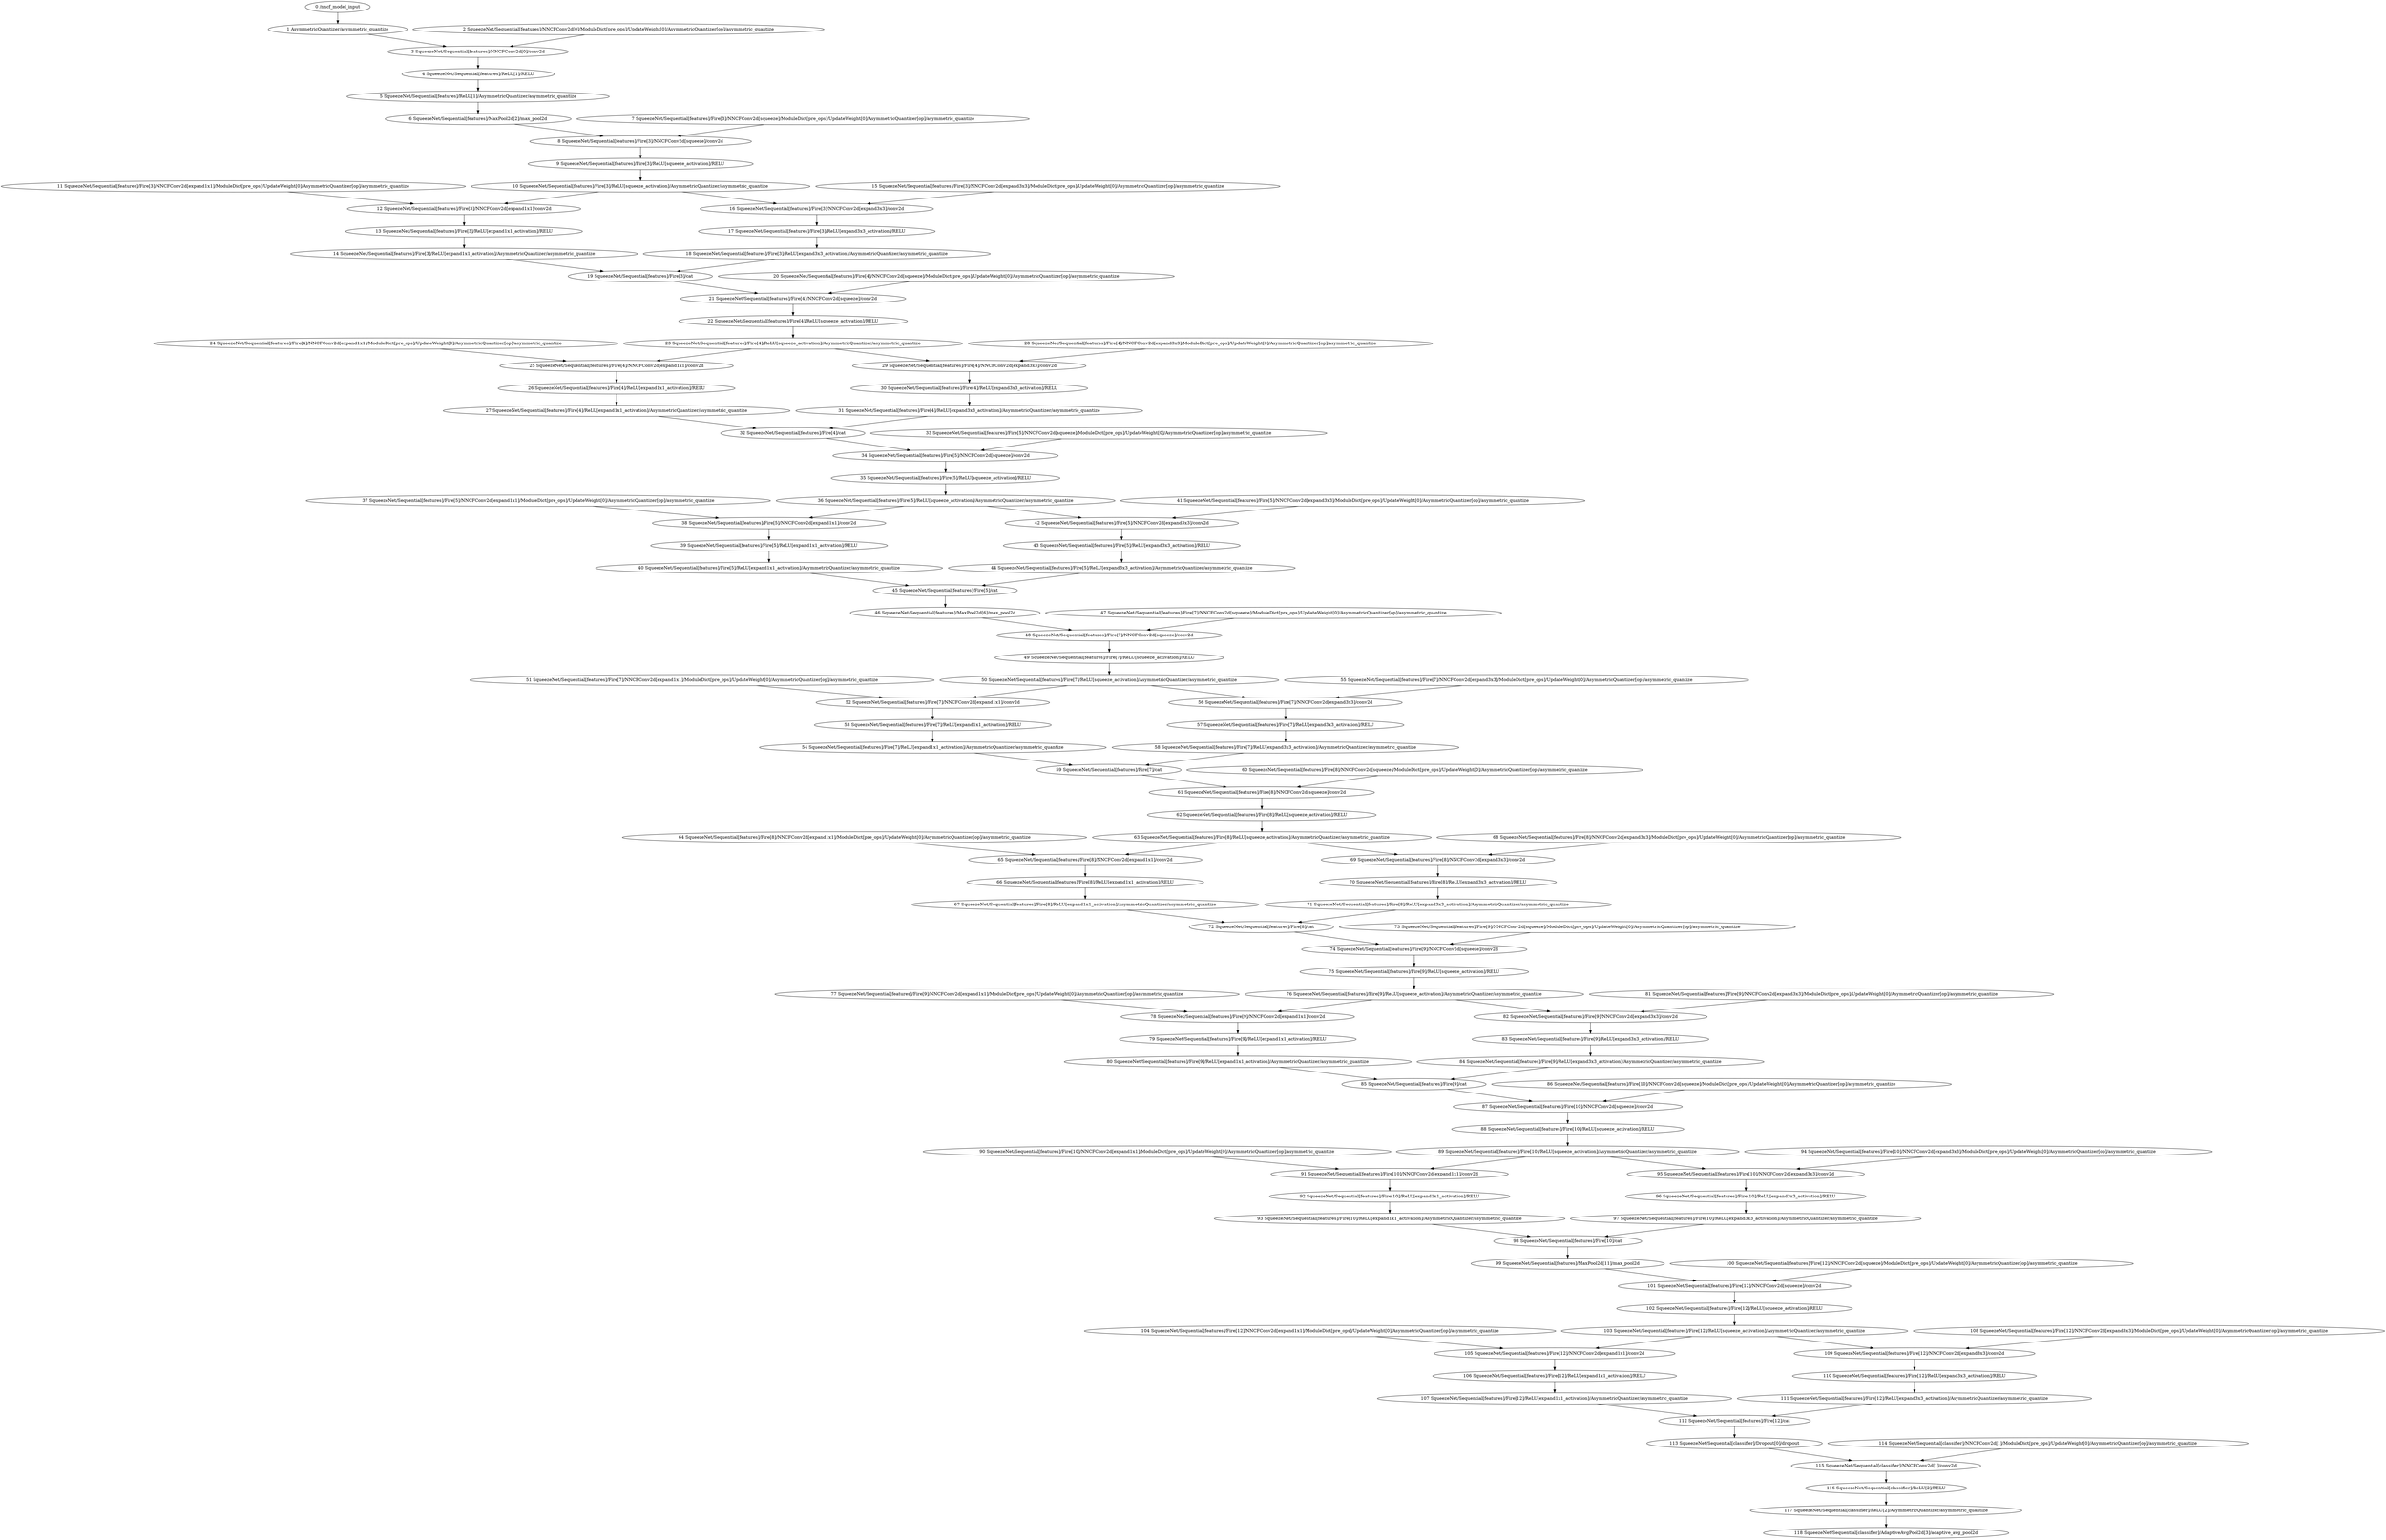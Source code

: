 strict digraph  {
"0 /nncf_model_input" [id=0, scope="", type=nncf_model_input];
"1 AsymmetricQuantizer/asymmetric_quantize" [id=1, scope=AsymmetricQuantizer, type=asymmetric_quantize];
"2 SqueezeNet/Sequential[features]/NNCFConv2d[0]/ModuleDict[pre_ops]/UpdateWeight[0]/AsymmetricQuantizer[op]/asymmetric_quantize" [id=2, scope="SqueezeNet/Sequential[features]/NNCFConv2d[0]/ModuleDict[pre_ops]/UpdateWeight[0]/AsymmetricQuantizer[op]", type=asymmetric_quantize];
"3 SqueezeNet/Sequential[features]/NNCFConv2d[0]/conv2d" [id=3, scope="SqueezeNet/Sequential[features]/NNCFConv2d[0]", type=conv2d];
"4 SqueezeNet/Sequential[features]/ReLU[1]/RELU" [id=4, scope="SqueezeNet/Sequential[features]/ReLU[1]", type=RELU];
"5 SqueezeNet/Sequential[features]/ReLU[1]/AsymmetricQuantizer/asymmetric_quantize" [id=5, scope="SqueezeNet/Sequential[features]/ReLU[1]/AsymmetricQuantizer", type=asymmetric_quantize];
"6 SqueezeNet/Sequential[features]/MaxPool2d[2]/max_pool2d" [id=6, scope="SqueezeNet/Sequential[features]/MaxPool2d[2]", type=max_pool2d];
"7 SqueezeNet/Sequential[features]/Fire[3]/NNCFConv2d[squeeze]/ModuleDict[pre_ops]/UpdateWeight[0]/AsymmetricQuantizer[op]/asymmetric_quantize" [id=7, scope="SqueezeNet/Sequential[features]/Fire[3]/NNCFConv2d[squeeze]/ModuleDict[pre_ops]/UpdateWeight[0]/AsymmetricQuantizer[op]", type=asymmetric_quantize];
"8 SqueezeNet/Sequential[features]/Fire[3]/NNCFConv2d[squeeze]/conv2d" [id=8, scope="SqueezeNet/Sequential[features]/Fire[3]/NNCFConv2d[squeeze]", type=conv2d];
"9 SqueezeNet/Sequential[features]/Fire[3]/ReLU[squeeze_activation]/RELU" [id=9, scope="SqueezeNet/Sequential[features]/Fire[3]/ReLU[squeeze_activation]", type=RELU];
"10 SqueezeNet/Sequential[features]/Fire[3]/ReLU[squeeze_activation]/AsymmetricQuantizer/asymmetric_quantize" [id=10, scope="SqueezeNet/Sequential[features]/Fire[3]/ReLU[squeeze_activation]/AsymmetricQuantizer", type=asymmetric_quantize];
"11 SqueezeNet/Sequential[features]/Fire[3]/NNCFConv2d[expand1x1]/ModuleDict[pre_ops]/UpdateWeight[0]/AsymmetricQuantizer[op]/asymmetric_quantize" [id=11, scope="SqueezeNet/Sequential[features]/Fire[3]/NNCFConv2d[expand1x1]/ModuleDict[pre_ops]/UpdateWeight[0]/AsymmetricQuantizer[op]", type=asymmetric_quantize];
"12 SqueezeNet/Sequential[features]/Fire[3]/NNCFConv2d[expand1x1]/conv2d" [id=12, scope="SqueezeNet/Sequential[features]/Fire[3]/NNCFConv2d[expand1x1]", type=conv2d];
"13 SqueezeNet/Sequential[features]/Fire[3]/ReLU[expand1x1_activation]/RELU" [id=13, scope="SqueezeNet/Sequential[features]/Fire[3]/ReLU[expand1x1_activation]", type=RELU];
"14 SqueezeNet/Sequential[features]/Fire[3]/ReLU[expand1x1_activation]/AsymmetricQuantizer/asymmetric_quantize" [id=14, scope="SqueezeNet/Sequential[features]/Fire[3]/ReLU[expand1x1_activation]/AsymmetricQuantizer", type=asymmetric_quantize];
"15 SqueezeNet/Sequential[features]/Fire[3]/NNCFConv2d[expand3x3]/ModuleDict[pre_ops]/UpdateWeight[0]/AsymmetricQuantizer[op]/asymmetric_quantize" [id=15, scope="SqueezeNet/Sequential[features]/Fire[3]/NNCFConv2d[expand3x3]/ModuleDict[pre_ops]/UpdateWeight[0]/AsymmetricQuantizer[op]", type=asymmetric_quantize];
"16 SqueezeNet/Sequential[features]/Fire[3]/NNCFConv2d[expand3x3]/conv2d" [id=16, scope="SqueezeNet/Sequential[features]/Fire[3]/NNCFConv2d[expand3x3]", type=conv2d];
"17 SqueezeNet/Sequential[features]/Fire[3]/ReLU[expand3x3_activation]/RELU" [id=17, scope="SqueezeNet/Sequential[features]/Fire[3]/ReLU[expand3x3_activation]", type=RELU];
"18 SqueezeNet/Sequential[features]/Fire[3]/ReLU[expand3x3_activation]/AsymmetricQuantizer/asymmetric_quantize" [id=18, scope="SqueezeNet/Sequential[features]/Fire[3]/ReLU[expand3x3_activation]/AsymmetricQuantizer", type=asymmetric_quantize];
"19 SqueezeNet/Sequential[features]/Fire[3]/cat" [id=19, scope="SqueezeNet/Sequential[features]/Fire[3]", type=cat];
"20 SqueezeNet/Sequential[features]/Fire[4]/NNCFConv2d[squeeze]/ModuleDict[pre_ops]/UpdateWeight[0]/AsymmetricQuantizer[op]/asymmetric_quantize" [id=20, scope="SqueezeNet/Sequential[features]/Fire[4]/NNCFConv2d[squeeze]/ModuleDict[pre_ops]/UpdateWeight[0]/AsymmetricQuantizer[op]", type=asymmetric_quantize];
"21 SqueezeNet/Sequential[features]/Fire[4]/NNCFConv2d[squeeze]/conv2d" [id=21, scope="SqueezeNet/Sequential[features]/Fire[4]/NNCFConv2d[squeeze]", type=conv2d];
"22 SqueezeNet/Sequential[features]/Fire[4]/ReLU[squeeze_activation]/RELU" [id=22, scope="SqueezeNet/Sequential[features]/Fire[4]/ReLU[squeeze_activation]", type=RELU];
"23 SqueezeNet/Sequential[features]/Fire[4]/ReLU[squeeze_activation]/AsymmetricQuantizer/asymmetric_quantize" [id=23, scope="SqueezeNet/Sequential[features]/Fire[4]/ReLU[squeeze_activation]/AsymmetricQuantizer", type=asymmetric_quantize];
"24 SqueezeNet/Sequential[features]/Fire[4]/NNCFConv2d[expand1x1]/ModuleDict[pre_ops]/UpdateWeight[0]/AsymmetricQuantizer[op]/asymmetric_quantize" [id=24, scope="SqueezeNet/Sequential[features]/Fire[4]/NNCFConv2d[expand1x1]/ModuleDict[pre_ops]/UpdateWeight[0]/AsymmetricQuantizer[op]", type=asymmetric_quantize];
"25 SqueezeNet/Sequential[features]/Fire[4]/NNCFConv2d[expand1x1]/conv2d" [id=25, scope="SqueezeNet/Sequential[features]/Fire[4]/NNCFConv2d[expand1x1]", type=conv2d];
"26 SqueezeNet/Sequential[features]/Fire[4]/ReLU[expand1x1_activation]/RELU" [id=26, scope="SqueezeNet/Sequential[features]/Fire[4]/ReLU[expand1x1_activation]", type=RELU];
"27 SqueezeNet/Sequential[features]/Fire[4]/ReLU[expand1x1_activation]/AsymmetricQuantizer/asymmetric_quantize" [id=27, scope="SqueezeNet/Sequential[features]/Fire[4]/ReLU[expand1x1_activation]/AsymmetricQuantizer", type=asymmetric_quantize];
"28 SqueezeNet/Sequential[features]/Fire[4]/NNCFConv2d[expand3x3]/ModuleDict[pre_ops]/UpdateWeight[0]/AsymmetricQuantizer[op]/asymmetric_quantize" [id=28, scope="SqueezeNet/Sequential[features]/Fire[4]/NNCFConv2d[expand3x3]/ModuleDict[pre_ops]/UpdateWeight[0]/AsymmetricQuantizer[op]", type=asymmetric_quantize];
"29 SqueezeNet/Sequential[features]/Fire[4]/NNCFConv2d[expand3x3]/conv2d" [id=29, scope="SqueezeNet/Sequential[features]/Fire[4]/NNCFConv2d[expand3x3]", type=conv2d];
"30 SqueezeNet/Sequential[features]/Fire[4]/ReLU[expand3x3_activation]/RELU" [id=30, scope="SqueezeNet/Sequential[features]/Fire[4]/ReLU[expand3x3_activation]", type=RELU];
"31 SqueezeNet/Sequential[features]/Fire[4]/ReLU[expand3x3_activation]/AsymmetricQuantizer/asymmetric_quantize" [id=31, scope="SqueezeNet/Sequential[features]/Fire[4]/ReLU[expand3x3_activation]/AsymmetricQuantizer", type=asymmetric_quantize];
"32 SqueezeNet/Sequential[features]/Fire[4]/cat" [id=32, scope="SqueezeNet/Sequential[features]/Fire[4]", type=cat];
"33 SqueezeNet/Sequential[features]/Fire[5]/NNCFConv2d[squeeze]/ModuleDict[pre_ops]/UpdateWeight[0]/AsymmetricQuantizer[op]/asymmetric_quantize" [id=33, scope="SqueezeNet/Sequential[features]/Fire[5]/NNCFConv2d[squeeze]/ModuleDict[pre_ops]/UpdateWeight[0]/AsymmetricQuantizer[op]", type=asymmetric_quantize];
"34 SqueezeNet/Sequential[features]/Fire[5]/NNCFConv2d[squeeze]/conv2d" [id=34, scope="SqueezeNet/Sequential[features]/Fire[5]/NNCFConv2d[squeeze]", type=conv2d];
"35 SqueezeNet/Sequential[features]/Fire[5]/ReLU[squeeze_activation]/RELU" [id=35, scope="SqueezeNet/Sequential[features]/Fire[5]/ReLU[squeeze_activation]", type=RELU];
"36 SqueezeNet/Sequential[features]/Fire[5]/ReLU[squeeze_activation]/AsymmetricQuantizer/asymmetric_quantize" [id=36, scope="SqueezeNet/Sequential[features]/Fire[5]/ReLU[squeeze_activation]/AsymmetricQuantizer", type=asymmetric_quantize];
"37 SqueezeNet/Sequential[features]/Fire[5]/NNCFConv2d[expand1x1]/ModuleDict[pre_ops]/UpdateWeight[0]/AsymmetricQuantizer[op]/asymmetric_quantize" [id=37, scope="SqueezeNet/Sequential[features]/Fire[5]/NNCFConv2d[expand1x1]/ModuleDict[pre_ops]/UpdateWeight[0]/AsymmetricQuantizer[op]", type=asymmetric_quantize];
"38 SqueezeNet/Sequential[features]/Fire[5]/NNCFConv2d[expand1x1]/conv2d" [id=38, scope="SqueezeNet/Sequential[features]/Fire[5]/NNCFConv2d[expand1x1]", type=conv2d];
"39 SqueezeNet/Sequential[features]/Fire[5]/ReLU[expand1x1_activation]/RELU" [id=39, scope="SqueezeNet/Sequential[features]/Fire[5]/ReLU[expand1x1_activation]", type=RELU];
"40 SqueezeNet/Sequential[features]/Fire[5]/ReLU[expand1x1_activation]/AsymmetricQuantizer/asymmetric_quantize" [id=40, scope="SqueezeNet/Sequential[features]/Fire[5]/ReLU[expand1x1_activation]/AsymmetricQuantizer", type=asymmetric_quantize];
"41 SqueezeNet/Sequential[features]/Fire[5]/NNCFConv2d[expand3x3]/ModuleDict[pre_ops]/UpdateWeight[0]/AsymmetricQuantizer[op]/asymmetric_quantize" [id=41, scope="SqueezeNet/Sequential[features]/Fire[5]/NNCFConv2d[expand3x3]/ModuleDict[pre_ops]/UpdateWeight[0]/AsymmetricQuantizer[op]", type=asymmetric_quantize];
"42 SqueezeNet/Sequential[features]/Fire[5]/NNCFConv2d[expand3x3]/conv2d" [id=42, scope="SqueezeNet/Sequential[features]/Fire[5]/NNCFConv2d[expand3x3]", type=conv2d];
"43 SqueezeNet/Sequential[features]/Fire[5]/ReLU[expand3x3_activation]/RELU" [id=43, scope="SqueezeNet/Sequential[features]/Fire[5]/ReLU[expand3x3_activation]", type=RELU];
"44 SqueezeNet/Sequential[features]/Fire[5]/ReLU[expand3x3_activation]/AsymmetricQuantizer/asymmetric_quantize" [id=44, scope="SqueezeNet/Sequential[features]/Fire[5]/ReLU[expand3x3_activation]/AsymmetricQuantizer", type=asymmetric_quantize];
"45 SqueezeNet/Sequential[features]/Fire[5]/cat" [id=45, scope="SqueezeNet/Sequential[features]/Fire[5]", type=cat];
"46 SqueezeNet/Sequential[features]/MaxPool2d[6]/max_pool2d" [id=46, scope="SqueezeNet/Sequential[features]/MaxPool2d[6]", type=max_pool2d];
"47 SqueezeNet/Sequential[features]/Fire[7]/NNCFConv2d[squeeze]/ModuleDict[pre_ops]/UpdateWeight[0]/AsymmetricQuantizer[op]/asymmetric_quantize" [id=47, scope="SqueezeNet/Sequential[features]/Fire[7]/NNCFConv2d[squeeze]/ModuleDict[pre_ops]/UpdateWeight[0]/AsymmetricQuantizer[op]", type=asymmetric_quantize];
"48 SqueezeNet/Sequential[features]/Fire[7]/NNCFConv2d[squeeze]/conv2d" [id=48, scope="SqueezeNet/Sequential[features]/Fire[7]/NNCFConv2d[squeeze]", type=conv2d];
"49 SqueezeNet/Sequential[features]/Fire[7]/ReLU[squeeze_activation]/RELU" [id=49, scope="SqueezeNet/Sequential[features]/Fire[7]/ReLU[squeeze_activation]", type=RELU];
"50 SqueezeNet/Sequential[features]/Fire[7]/ReLU[squeeze_activation]/AsymmetricQuantizer/asymmetric_quantize" [id=50, scope="SqueezeNet/Sequential[features]/Fire[7]/ReLU[squeeze_activation]/AsymmetricQuantizer", type=asymmetric_quantize];
"51 SqueezeNet/Sequential[features]/Fire[7]/NNCFConv2d[expand1x1]/ModuleDict[pre_ops]/UpdateWeight[0]/AsymmetricQuantizer[op]/asymmetric_quantize" [id=51, scope="SqueezeNet/Sequential[features]/Fire[7]/NNCFConv2d[expand1x1]/ModuleDict[pre_ops]/UpdateWeight[0]/AsymmetricQuantizer[op]", type=asymmetric_quantize];
"52 SqueezeNet/Sequential[features]/Fire[7]/NNCFConv2d[expand1x1]/conv2d" [id=52, scope="SqueezeNet/Sequential[features]/Fire[7]/NNCFConv2d[expand1x1]", type=conv2d];
"53 SqueezeNet/Sequential[features]/Fire[7]/ReLU[expand1x1_activation]/RELU" [id=53, scope="SqueezeNet/Sequential[features]/Fire[7]/ReLU[expand1x1_activation]", type=RELU];
"54 SqueezeNet/Sequential[features]/Fire[7]/ReLU[expand1x1_activation]/AsymmetricQuantizer/asymmetric_quantize" [id=54, scope="SqueezeNet/Sequential[features]/Fire[7]/ReLU[expand1x1_activation]/AsymmetricQuantizer", type=asymmetric_quantize];
"55 SqueezeNet/Sequential[features]/Fire[7]/NNCFConv2d[expand3x3]/ModuleDict[pre_ops]/UpdateWeight[0]/AsymmetricQuantizer[op]/asymmetric_quantize" [id=55, scope="SqueezeNet/Sequential[features]/Fire[7]/NNCFConv2d[expand3x3]/ModuleDict[pre_ops]/UpdateWeight[0]/AsymmetricQuantizer[op]", type=asymmetric_quantize];
"56 SqueezeNet/Sequential[features]/Fire[7]/NNCFConv2d[expand3x3]/conv2d" [id=56, scope="SqueezeNet/Sequential[features]/Fire[7]/NNCFConv2d[expand3x3]", type=conv2d];
"57 SqueezeNet/Sequential[features]/Fire[7]/ReLU[expand3x3_activation]/RELU" [id=57, scope="SqueezeNet/Sequential[features]/Fire[7]/ReLU[expand3x3_activation]", type=RELU];
"58 SqueezeNet/Sequential[features]/Fire[7]/ReLU[expand3x3_activation]/AsymmetricQuantizer/asymmetric_quantize" [id=58, scope="SqueezeNet/Sequential[features]/Fire[7]/ReLU[expand3x3_activation]/AsymmetricQuantizer", type=asymmetric_quantize];
"59 SqueezeNet/Sequential[features]/Fire[7]/cat" [id=59, scope="SqueezeNet/Sequential[features]/Fire[7]", type=cat];
"60 SqueezeNet/Sequential[features]/Fire[8]/NNCFConv2d[squeeze]/ModuleDict[pre_ops]/UpdateWeight[0]/AsymmetricQuantizer[op]/asymmetric_quantize" [id=60, scope="SqueezeNet/Sequential[features]/Fire[8]/NNCFConv2d[squeeze]/ModuleDict[pre_ops]/UpdateWeight[0]/AsymmetricQuantizer[op]", type=asymmetric_quantize];
"61 SqueezeNet/Sequential[features]/Fire[8]/NNCFConv2d[squeeze]/conv2d" [id=61, scope="SqueezeNet/Sequential[features]/Fire[8]/NNCFConv2d[squeeze]", type=conv2d];
"62 SqueezeNet/Sequential[features]/Fire[8]/ReLU[squeeze_activation]/RELU" [id=62, scope="SqueezeNet/Sequential[features]/Fire[8]/ReLU[squeeze_activation]", type=RELU];
"63 SqueezeNet/Sequential[features]/Fire[8]/ReLU[squeeze_activation]/AsymmetricQuantizer/asymmetric_quantize" [id=63, scope="SqueezeNet/Sequential[features]/Fire[8]/ReLU[squeeze_activation]/AsymmetricQuantizer", type=asymmetric_quantize];
"64 SqueezeNet/Sequential[features]/Fire[8]/NNCFConv2d[expand1x1]/ModuleDict[pre_ops]/UpdateWeight[0]/AsymmetricQuantizer[op]/asymmetric_quantize" [id=64, scope="SqueezeNet/Sequential[features]/Fire[8]/NNCFConv2d[expand1x1]/ModuleDict[pre_ops]/UpdateWeight[0]/AsymmetricQuantizer[op]", type=asymmetric_quantize];
"65 SqueezeNet/Sequential[features]/Fire[8]/NNCFConv2d[expand1x1]/conv2d" [id=65, scope="SqueezeNet/Sequential[features]/Fire[8]/NNCFConv2d[expand1x1]", type=conv2d];
"66 SqueezeNet/Sequential[features]/Fire[8]/ReLU[expand1x1_activation]/RELU" [id=66, scope="SqueezeNet/Sequential[features]/Fire[8]/ReLU[expand1x1_activation]", type=RELU];
"67 SqueezeNet/Sequential[features]/Fire[8]/ReLU[expand1x1_activation]/AsymmetricQuantizer/asymmetric_quantize" [id=67, scope="SqueezeNet/Sequential[features]/Fire[8]/ReLU[expand1x1_activation]/AsymmetricQuantizer", type=asymmetric_quantize];
"68 SqueezeNet/Sequential[features]/Fire[8]/NNCFConv2d[expand3x3]/ModuleDict[pre_ops]/UpdateWeight[0]/AsymmetricQuantizer[op]/asymmetric_quantize" [id=68, scope="SqueezeNet/Sequential[features]/Fire[8]/NNCFConv2d[expand3x3]/ModuleDict[pre_ops]/UpdateWeight[0]/AsymmetricQuantizer[op]", type=asymmetric_quantize];
"69 SqueezeNet/Sequential[features]/Fire[8]/NNCFConv2d[expand3x3]/conv2d" [id=69, scope="SqueezeNet/Sequential[features]/Fire[8]/NNCFConv2d[expand3x3]", type=conv2d];
"70 SqueezeNet/Sequential[features]/Fire[8]/ReLU[expand3x3_activation]/RELU" [id=70, scope="SqueezeNet/Sequential[features]/Fire[8]/ReLU[expand3x3_activation]", type=RELU];
"71 SqueezeNet/Sequential[features]/Fire[8]/ReLU[expand3x3_activation]/AsymmetricQuantizer/asymmetric_quantize" [id=71, scope="SqueezeNet/Sequential[features]/Fire[8]/ReLU[expand3x3_activation]/AsymmetricQuantizer", type=asymmetric_quantize];
"72 SqueezeNet/Sequential[features]/Fire[8]/cat" [id=72, scope="SqueezeNet/Sequential[features]/Fire[8]", type=cat];
"73 SqueezeNet/Sequential[features]/Fire[9]/NNCFConv2d[squeeze]/ModuleDict[pre_ops]/UpdateWeight[0]/AsymmetricQuantizer[op]/asymmetric_quantize" [id=73, scope="SqueezeNet/Sequential[features]/Fire[9]/NNCFConv2d[squeeze]/ModuleDict[pre_ops]/UpdateWeight[0]/AsymmetricQuantizer[op]", type=asymmetric_quantize];
"74 SqueezeNet/Sequential[features]/Fire[9]/NNCFConv2d[squeeze]/conv2d" [id=74, scope="SqueezeNet/Sequential[features]/Fire[9]/NNCFConv2d[squeeze]", type=conv2d];
"75 SqueezeNet/Sequential[features]/Fire[9]/ReLU[squeeze_activation]/RELU" [id=75, scope="SqueezeNet/Sequential[features]/Fire[9]/ReLU[squeeze_activation]", type=RELU];
"76 SqueezeNet/Sequential[features]/Fire[9]/ReLU[squeeze_activation]/AsymmetricQuantizer/asymmetric_quantize" [id=76, scope="SqueezeNet/Sequential[features]/Fire[9]/ReLU[squeeze_activation]/AsymmetricQuantizer", type=asymmetric_quantize];
"77 SqueezeNet/Sequential[features]/Fire[9]/NNCFConv2d[expand1x1]/ModuleDict[pre_ops]/UpdateWeight[0]/AsymmetricQuantizer[op]/asymmetric_quantize" [id=77, scope="SqueezeNet/Sequential[features]/Fire[9]/NNCFConv2d[expand1x1]/ModuleDict[pre_ops]/UpdateWeight[0]/AsymmetricQuantizer[op]", type=asymmetric_quantize];
"78 SqueezeNet/Sequential[features]/Fire[9]/NNCFConv2d[expand1x1]/conv2d" [id=78, scope="SqueezeNet/Sequential[features]/Fire[9]/NNCFConv2d[expand1x1]", type=conv2d];
"79 SqueezeNet/Sequential[features]/Fire[9]/ReLU[expand1x1_activation]/RELU" [id=79, scope="SqueezeNet/Sequential[features]/Fire[9]/ReLU[expand1x1_activation]", type=RELU];
"80 SqueezeNet/Sequential[features]/Fire[9]/ReLU[expand1x1_activation]/AsymmetricQuantizer/asymmetric_quantize" [id=80, scope="SqueezeNet/Sequential[features]/Fire[9]/ReLU[expand1x1_activation]/AsymmetricQuantizer", type=asymmetric_quantize];
"81 SqueezeNet/Sequential[features]/Fire[9]/NNCFConv2d[expand3x3]/ModuleDict[pre_ops]/UpdateWeight[0]/AsymmetricQuantizer[op]/asymmetric_quantize" [id=81, scope="SqueezeNet/Sequential[features]/Fire[9]/NNCFConv2d[expand3x3]/ModuleDict[pre_ops]/UpdateWeight[0]/AsymmetricQuantizer[op]", type=asymmetric_quantize];
"82 SqueezeNet/Sequential[features]/Fire[9]/NNCFConv2d[expand3x3]/conv2d" [id=82, scope="SqueezeNet/Sequential[features]/Fire[9]/NNCFConv2d[expand3x3]", type=conv2d];
"83 SqueezeNet/Sequential[features]/Fire[9]/ReLU[expand3x3_activation]/RELU" [id=83, scope="SqueezeNet/Sequential[features]/Fire[9]/ReLU[expand3x3_activation]", type=RELU];
"84 SqueezeNet/Sequential[features]/Fire[9]/ReLU[expand3x3_activation]/AsymmetricQuantizer/asymmetric_quantize" [id=84, scope="SqueezeNet/Sequential[features]/Fire[9]/ReLU[expand3x3_activation]/AsymmetricQuantizer", type=asymmetric_quantize];
"85 SqueezeNet/Sequential[features]/Fire[9]/cat" [id=85, scope="SqueezeNet/Sequential[features]/Fire[9]", type=cat];
"86 SqueezeNet/Sequential[features]/Fire[10]/NNCFConv2d[squeeze]/ModuleDict[pre_ops]/UpdateWeight[0]/AsymmetricQuantizer[op]/asymmetric_quantize" [id=86, scope="SqueezeNet/Sequential[features]/Fire[10]/NNCFConv2d[squeeze]/ModuleDict[pre_ops]/UpdateWeight[0]/AsymmetricQuantizer[op]", type=asymmetric_quantize];
"87 SqueezeNet/Sequential[features]/Fire[10]/NNCFConv2d[squeeze]/conv2d" [id=87, scope="SqueezeNet/Sequential[features]/Fire[10]/NNCFConv2d[squeeze]", type=conv2d];
"88 SqueezeNet/Sequential[features]/Fire[10]/ReLU[squeeze_activation]/RELU" [id=88, scope="SqueezeNet/Sequential[features]/Fire[10]/ReLU[squeeze_activation]", type=RELU];
"89 SqueezeNet/Sequential[features]/Fire[10]/ReLU[squeeze_activation]/AsymmetricQuantizer/asymmetric_quantize" [id=89, scope="SqueezeNet/Sequential[features]/Fire[10]/ReLU[squeeze_activation]/AsymmetricQuantizer", type=asymmetric_quantize];
"90 SqueezeNet/Sequential[features]/Fire[10]/NNCFConv2d[expand1x1]/ModuleDict[pre_ops]/UpdateWeight[0]/AsymmetricQuantizer[op]/asymmetric_quantize" [id=90, scope="SqueezeNet/Sequential[features]/Fire[10]/NNCFConv2d[expand1x1]/ModuleDict[pre_ops]/UpdateWeight[0]/AsymmetricQuantizer[op]", type=asymmetric_quantize];
"91 SqueezeNet/Sequential[features]/Fire[10]/NNCFConv2d[expand1x1]/conv2d" [id=91, scope="SqueezeNet/Sequential[features]/Fire[10]/NNCFConv2d[expand1x1]", type=conv2d];
"92 SqueezeNet/Sequential[features]/Fire[10]/ReLU[expand1x1_activation]/RELU" [id=92, scope="SqueezeNet/Sequential[features]/Fire[10]/ReLU[expand1x1_activation]", type=RELU];
"93 SqueezeNet/Sequential[features]/Fire[10]/ReLU[expand1x1_activation]/AsymmetricQuantizer/asymmetric_quantize" [id=93, scope="SqueezeNet/Sequential[features]/Fire[10]/ReLU[expand1x1_activation]/AsymmetricQuantizer", type=asymmetric_quantize];
"94 SqueezeNet/Sequential[features]/Fire[10]/NNCFConv2d[expand3x3]/ModuleDict[pre_ops]/UpdateWeight[0]/AsymmetricQuantizer[op]/asymmetric_quantize" [id=94, scope="SqueezeNet/Sequential[features]/Fire[10]/NNCFConv2d[expand3x3]/ModuleDict[pre_ops]/UpdateWeight[0]/AsymmetricQuantizer[op]", type=asymmetric_quantize];
"95 SqueezeNet/Sequential[features]/Fire[10]/NNCFConv2d[expand3x3]/conv2d" [id=95, scope="SqueezeNet/Sequential[features]/Fire[10]/NNCFConv2d[expand3x3]", type=conv2d];
"96 SqueezeNet/Sequential[features]/Fire[10]/ReLU[expand3x3_activation]/RELU" [id=96, scope="SqueezeNet/Sequential[features]/Fire[10]/ReLU[expand3x3_activation]", type=RELU];
"97 SqueezeNet/Sequential[features]/Fire[10]/ReLU[expand3x3_activation]/AsymmetricQuantizer/asymmetric_quantize" [id=97, scope="SqueezeNet/Sequential[features]/Fire[10]/ReLU[expand3x3_activation]/AsymmetricQuantizer", type=asymmetric_quantize];
"98 SqueezeNet/Sequential[features]/Fire[10]/cat" [id=98, scope="SqueezeNet/Sequential[features]/Fire[10]", type=cat];
"99 SqueezeNet/Sequential[features]/MaxPool2d[11]/max_pool2d" [id=99, scope="SqueezeNet/Sequential[features]/MaxPool2d[11]", type=max_pool2d];
"100 SqueezeNet/Sequential[features]/Fire[12]/NNCFConv2d[squeeze]/ModuleDict[pre_ops]/UpdateWeight[0]/AsymmetricQuantizer[op]/asymmetric_quantize" [id=100, scope="SqueezeNet/Sequential[features]/Fire[12]/NNCFConv2d[squeeze]/ModuleDict[pre_ops]/UpdateWeight[0]/AsymmetricQuantizer[op]", type=asymmetric_quantize];
"101 SqueezeNet/Sequential[features]/Fire[12]/NNCFConv2d[squeeze]/conv2d" [id=101, scope="SqueezeNet/Sequential[features]/Fire[12]/NNCFConv2d[squeeze]", type=conv2d];
"102 SqueezeNet/Sequential[features]/Fire[12]/ReLU[squeeze_activation]/RELU" [id=102, scope="SqueezeNet/Sequential[features]/Fire[12]/ReLU[squeeze_activation]", type=RELU];
"103 SqueezeNet/Sequential[features]/Fire[12]/ReLU[squeeze_activation]/AsymmetricQuantizer/asymmetric_quantize" [id=103, scope="SqueezeNet/Sequential[features]/Fire[12]/ReLU[squeeze_activation]/AsymmetricQuantizer", type=asymmetric_quantize];
"104 SqueezeNet/Sequential[features]/Fire[12]/NNCFConv2d[expand1x1]/ModuleDict[pre_ops]/UpdateWeight[0]/AsymmetricQuantizer[op]/asymmetric_quantize" [id=104, scope="SqueezeNet/Sequential[features]/Fire[12]/NNCFConv2d[expand1x1]/ModuleDict[pre_ops]/UpdateWeight[0]/AsymmetricQuantizer[op]", type=asymmetric_quantize];
"105 SqueezeNet/Sequential[features]/Fire[12]/NNCFConv2d[expand1x1]/conv2d" [id=105, scope="SqueezeNet/Sequential[features]/Fire[12]/NNCFConv2d[expand1x1]", type=conv2d];
"106 SqueezeNet/Sequential[features]/Fire[12]/ReLU[expand1x1_activation]/RELU" [id=106, scope="SqueezeNet/Sequential[features]/Fire[12]/ReLU[expand1x1_activation]", type=RELU];
"107 SqueezeNet/Sequential[features]/Fire[12]/ReLU[expand1x1_activation]/AsymmetricQuantizer/asymmetric_quantize" [id=107, scope="SqueezeNet/Sequential[features]/Fire[12]/ReLU[expand1x1_activation]/AsymmetricQuantizer", type=asymmetric_quantize];
"108 SqueezeNet/Sequential[features]/Fire[12]/NNCFConv2d[expand3x3]/ModuleDict[pre_ops]/UpdateWeight[0]/AsymmetricQuantizer[op]/asymmetric_quantize" [id=108, scope="SqueezeNet/Sequential[features]/Fire[12]/NNCFConv2d[expand3x3]/ModuleDict[pre_ops]/UpdateWeight[0]/AsymmetricQuantizer[op]", type=asymmetric_quantize];
"109 SqueezeNet/Sequential[features]/Fire[12]/NNCFConv2d[expand3x3]/conv2d" [id=109, scope="SqueezeNet/Sequential[features]/Fire[12]/NNCFConv2d[expand3x3]", type=conv2d];
"110 SqueezeNet/Sequential[features]/Fire[12]/ReLU[expand3x3_activation]/RELU" [id=110, scope="SqueezeNet/Sequential[features]/Fire[12]/ReLU[expand3x3_activation]", type=RELU];
"111 SqueezeNet/Sequential[features]/Fire[12]/ReLU[expand3x3_activation]/AsymmetricQuantizer/asymmetric_quantize" [id=111, scope="SqueezeNet/Sequential[features]/Fire[12]/ReLU[expand3x3_activation]/AsymmetricQuantizer", type=asymmetric_quantize];
"112 SqueezeNet/Sequential[features]/Fire[12]/cat" [id=112, scope="SqueezeNet/Sequential[features]/Fire[12]", type=cat];
"113 SqueezeNet/Sequential[classifier]/Dropout[0]/dropout" [id=113, scope="SqueezeNet/Sequential[classifier]/Dropout[0]", type=dropout];
"114 SqueezeNet/Sequential[classifier]/NNCFConv2d[1]/ModuleDict[pre_ops]/UpdateWeight[0]/AsymmetricQuantizer[op]/asymmetric_quantize" [id=114, scope="SqueezeNet/Sequential[classifier]/NNCFConv2d[1]/ModuleDict[pre_ops]/UpdateWeight[0]/AsymmetricQuantizer[op]", type=asymmetric_quantize];
"115 SqueezeNet/Sequential[classifier]/NNCFConv2d[1]/conv2d" [id=115, scope="SqueezeNet/Sequential[classifier]/NNCFConv2d[1]", type=conv2d];
"116 SqueezeNet/Sequential[classifier]/ReLU[2]/RELU" [id=116, scope="SqueezeNet/Sequential[classifier]/ReLU[2]", type=RELU];
"117 SqueezeNet/Sequential[classifier]/ReLU[2]/AsymmetricQuantizer/asymmetric_quantize" [id=117, scope="SqueezeNet/Sequential[classifier]/ReLU[2]/AsymmetricQuantizer", type=asymmetric_quantize];
"118 SqueezeNet/Sequential[classifier]/AdaptiveAvgPool2d[3]/adaptive_avg_pool2d" [id=118, scope="SqueezeNet/Sequential[classifier]/AdaptiveAvgPool2d[3]", type=adaptive_avg_pool2d];
"0 /nncf_model_input" -> "1 AsymmetricQuantizer/asymmetric_quantize";
"1 AsymmetricQuantizer/asymmetric_quantize" -> "3 SqueezeNet/Sequential[features]/NNCFConv2d[0]/conv2d";
"2 SqueezeNet/Sequential[features]/NNCFConv2d[0]/ModuleDict[pre_ops]/UpdateWeight[0]/AsymmetricQuantizer[op]/asymmetric_quantize" -> "3 SqueezeNet/Sequential[features]/NNCFConv2d[0]/conv2d";
"3 SqueezeNet/Sequential[features]/NNCFConv2d[0]/conv2d" -> "4 SqueezeNet/Sequential[features]/ReLU[1]/RELU";
"4 SqueezeNet/Sequential[features]/ReLU[1]/RELU" -> "5 SqueezeNet/Sequential[features]/ReLU[1]/AsymmetricQuantizer/asymmetric_quantize";
"5 SqueezeNet/Sequential[features]/ReLU[1]/AsymmetricQuantizer/asymmetric_quantize" -> "6 SqueezeNet/Sequential[features]/MaxPool2d[2]/max_pool2d";
"6 SqueezeNet/Sequential[features]/MaxPool2d[2]/max_pool2d" -> "8 SqueezeNet/Sequential[features]/Fire[3]/NNCFConv2d[squeeze]/conv2d";
"7 SqueezeNet/Sequential[features]/Fire[3]/NNCFConv2d[squeeze]/ModuleDict[pre_ops]/UpdateWeight[0]/AsymmetricQuantizer[op]/asymmetric_quantize" -> "8 SqueezeNet/Sequential[features]/Fire[3]/NNCFConv2d[squeeze]/conv2d";
"8 SqueezeNet/Sequential[features]/Fire[3]/NNCFConv2d[squeeze]/conv2d" -> "9 SqueezeNet/Sequential[features]/Fire[3]/ReLU[squeeze_activation]/RELU";
"9 SqueezeNet/Sequential[features]/Fire[3]/ReLU[squeeze_activation]/RELU" -> "10 SqueezeNet/Sequential[features]/Fire[3]/ReLU[squeeze_activation]/AsymmetricQuantizer/asymmetric_quantize";
"10 SqueezeNet/Sequential[features]/Fire[3]/ReLU[squeeze_activation]/AsymmetricQuantizer/asymmetric_quantize" -> "12 SqueezeNet/Sequential[features]/Fire[3]/NNCFConv2d[expand1x1]/conv2d";
"10 SqueezeNet/Sequential[features]/Fire[3]/ReLU[squeeze_activation]/AsymmetricQuantizer/asymmetric_quantize" -> "16 SqueezeNet/Sequential[features]/Fire[3]/NNCFConv2d[expand3x3]/conv2d";
"11 SqueezeNet/Sequential[features]/Fire[3]/NNCFConv2d[expand1x1]/ModuleDict[pre_ops]/UpdateWeight[0]/AsymmetricQuantizer[op]/asymmetric_quantize" -> "12 SqueezeNet/Sequential[features]/Fire[3]/NNCFConv2d[expand1x1]/conv2d";
"12 SqueezeNet/Sequential[features]/Fire[3]/NNCFConv2d[expand1x1]/conv2d" -> "13 SqueezeNet/Sequential[features]/Fire[3]/ReLU[expand1x1_activation]/RELU";
"13 SqueezeNet/Sequential[features]/Fire[3]/ReLU[expand1x1_activation]/RELU" -> "14 SqueezeNet/Sequential[features]/Fire[3]/ReLU[expand1x1_activation]/AsymmetricQuantizer/asymmetric_quantize";
"14 SqueezeNet/Sequential[features]/Fire[3]/ReLU[expand1x1_activation]/AsymmetricQuantizer/asymmetric_quantize" -> "19 SqueezeNet/Sequential[features]/Fire[3]/cat";
"15 SqueezeNet/Sequential[features]/Fire[3]/NNCFConv2d[expand3x3]/ModuleDict[pre_ops]/UpdateWeight[0]/AsymmetricQuantizer[op]/asymmetric_quantize" -> "16 SqueezeNet/Sequential[features]/Fire[3]/NNCFConv2d[expand3x3]/conv2d";
"16 SqueezeNet/Sequential[features]/Fire[3]/NNCFConv2d[expand3x3]/conv2d" -> "17 SqueezeNet/Sequential[features]/Fire[3]/ReLU[expand3x3_activation]/RELU";
"17 SqueezeNet/Sequential[features]/Fire[3]/ReLU[expand3x3_activation]/RELU" -> "18 SqueezeNet/Sequential[features]/Fire[3]/ReLU[expand3x3_activation]/AsymmetricQuantizer/asymmetric_quantize";
"18 SqueezeNet/Sequential[features]/Fire[3]/ReLU[expand3x3_activation]/AsymmetricQuantizer/asymmetric_quantize" -> "19 SqueezeNet/Sequential[features]/Fire[3]/cat";
"19 SqueezeNet/Sequential[features]/Fire[3]/cat" -> "21 SqueezeNet/Sequential[features]/Fire[4]/NNCFConv2d[squeeze]/conv2d";
"20 SqueezeNet/Sequential[features]/Fire[4]/NNCFConv2d[squeeze]/ModuleDict[pre_ops]/UpdateWeight[0]/AsymmetricQuantizer[op]/asymmetric_quantize" -> "21 SqueezeNet/Sequential[features]/Fire[4]/NNCFConv2d[squeeze]/conv2d";
"21 SqueezeNet/Sequential[features]/Fire[4]/NNCFConv2d[squeeze]/conv2d" -> "22 SqueezeNet/Sequential[features]/Fire[4]/ReLU[squeeze_activation]/RELU";
"22 SqueezeNet/Sequential[features]/Fire[4]/ReLU[squeeze_activation]/RELU" -> "23 SqueezeNet/Sequential[features]/Fire[4]/ReLU[squeeze_activation]/AsymmetricQuantizer/asymmetric_quantize";
"23 SqueezeNet/Sequential[features]/Fire[4]/ReLU[squeeze_activation]/AsymmetricQuantizer/asymmetric_quantize" -> "25 SqueezeNet/Sequential[features]/Fire[4]/NNCFConv2d[expand1x1]/conv2d";
"23 SqueezeNet/Sequential[features]/Fire[4]/ReLU[squeeze_activation]/AsymmetricQuantizer/asymmetric_quantize" -> "29 SqueezeNet/Sequential[features]/Fire[4]/NNCFConv2d[expand3x3]/conv2d";
"24 SqueezeNet/Sequential[features]/Fire[4]/NNCFConv2d[expand1x1]/ModuleDict[pre_ops]/UpdateWeight[0]/AsymmetricQuantizer[op]/asymmetric_quantize" -> "25 SqueezeNet/Sequential[features]/Fire[4]/NNCFConv2d[expand1x1]/conv2d";
"25 SqueezeNet/Sequential[features]/Fire[4]/NNCFConv2d[expand1x1]/conv2d" -> "26 SqueezeNet/Sequential[features]/Fire[4]/ReLU[expand1x1_activation]/RELU";
"26 SqueezeNet/Sequential[features]/Fire[4]/ReLU[expand1x1_activation]/RELU" -> "27 SqueezeNet/Sequential[features]/Fire[4]/ReLU[expand1x1_activation]/AsymmetricQuantizer/asymmetric_quantize";
"27 SqueezeNet/Sequential[features]/Fire[4]/ReLU[expand1x1_activation]/AsymmetricQuantizer/asymmetric_quantize" -> "32 SqueezeNet/Sequential[features]/Fire[4]/cat";
"28 SqueezeNet/Sequential[features]/Fire[4]/NNCFConv2d[expand3x3]/ModuleDict[pre_ops]/UpdateWeight[0]/AsymmetricQuantizer[op]/asymmetric_quantize" -> "29 SqueezeNet/Sequential[features]/Fire[4]/NNCFConv2d[expand3x3]/conv2d";
"29 SqueezeNet/Sequential[features]/Fire[4]/NNCFConv2d[expand3x3]/conv2d" -> "30 SqueezeNet/Sequential[features]/Fire[4]/ReLU[expand3x3_activation]/RELU";
"30 SqueezeNet/Sequential[features]/Fire[4]/ReLU[expand3x3_activation]/RELU" -> "31 SqueezeNet/Sequential[features]/Fire[4]/ReLU[expand3x3_activation]/AsymmetricQuantizer/asymmetric_quantize";
"31 SqueezeNet/Sequential[features]/Fire[4]/ReLU[expand3x3_activation]/AsymmetricQuantizer/asymmetric_quantize" -> "32 SqueezeNet/Sequential[features]/Fire[4]/cat";
"32 SqueezeNet/Sequential[features]/Fire[4]/cat" -> "34 SqueezeNet/Sequential[features]/Fire[5]/NNCFConv2d[squeeze]/conv2d";
"33 SqueezeNet/Sequential[features]/Fire[5]/NNCFConv2d[squeeze]/ModuleDict[pre_ops]/UpdateWeight[0]/AsymmetricQuantizer[op]/asymmetric_quantize" -> "34 SqueezeNet/Sequential[features]/Fire[5]/NNCFConv2d[squeeze]/conv2d";
"34 SqueezeNet/Sequential[features]/Fire[5]/NNCFConv2d[squeeze]/conv2d" -> "35 SqueezeNet/Sequential[features]/Fire[5]/ReLU[squeeze_activation]/RELU";
"35 SqueezeNet/Sequential[features]/Fire[5]/ReLU[squeeze_activation]/RELU" -> "36 SqueezeNet/Sequential[features]/Fire[5]/ReLU[squeeze_activation]/AsymmetricQuantizer/asymmetric_quantize";
"36 SqueezeNet/Sequential[features]/Fire[5]/ReLU[squeeze_activation]/AsymmetricQuantizer/asymmetric_quantize" -> "38 SqueezeNet/Sequential[features]/Fire[5]/NNCFConv2d[expand1x1]/conv2d";
"36 SqueezeNet/Sequential[features]/Fire[5]/ReLU[squeeze_activation]/AsymmetricQuantizer/asymmetric_quantize" -> "42 SqueezeNet/Sequential[features]/Fire[5]/NNCFConv2d[expand3x3]/conv2d";
"37 SqueezeNet/Sequential[features]/Fire[5]/NNCFConv2d[expand1x1]/ModuleDict[pre_ops]/UpdateWeight[0]/AsymmetricQuantizer[op]/asymmetric_quantize" -> "38 SqueezeNet/Sequential[features]/Fire[5]/NNCFConv2d[expand1x1]/conv2d";
"38 SqueezeNet/Sequential[features]/Fire[5]/NNCFConv2d[expand1x1]/conv2d" -> "39 SqueezeNet/Sequential[features]/Fire[5]/ReLU[expand1x1_activation]/RELU";
"39 SqueezeNet/Sequential[features]/Fire[5]/ReLU[expand1x1_activation]/RELU" -> "40 SqueezeNet/Sequential[features]/Fire[5]/ReLU[expand1x1_activation]/AsymmetricQuantizer/asymmetric_quantize";
"40 SqueezeNet/Sequential[features]/Fire[5]/ReLU[expand1x1_activation]/AsymmetricQuantizer/asymmetric_quantize" -> "45 SqueezeNet/Sequential[features]/Fire[5]/cat";
"41 SqueezeNet/Sequential[features]/Fire[5]/NNCFConv2d[expand3x3]/ModuleDict[pre_ops]/UpdateWeight[0]/AsymmetricQuantizer[op]/asymmetric_quantize" -> "42 SqueezeNet/Sequential[features]/Fire[5]/NNCFConv2d[expand3x3]/conv2d";
"42 SqueezeNet/Sequential[features]/Fire[5]/NNCFConv2d[expand3x3]/conv2d" -> "43 SqueezeNet/Sequential[features]/Fire[5]/ReLU[expand3x3_activation]/RELU";
"43 SqueezeNet/Sequential[features]/Fire[5]/ReLU[expand3x3_activation]/RELU" -> "44 SqueezeNet/Sequential[features]/Fire[5]/ReLU[expand3x3_activation]/AsymmetricQuantizer/asymmetric_quantize";
"44 SqueezeNet/Sequential[features]/Fire[5]/ReLU[expand3x3_activation]/AsymmetricQuantizer/asymmetric_quantize" -> "45 SqueezeNet/Sequential[features]/Fire[5]/cat";
"45 SqueezeNet/Sequential[features]/Fire[5]/cat" -> "46 SqueezeNet/Sequential[features]/MaxPool2d[6]/max_pool2d";
"46 SqueezeNet/Sequential[features]/MaxPool2d[6]/max_pool2d" -> "48 SqueezeNet/Sequential[features]/Fire[7]/NNCFConv2d[squeeze]/conv2d";
"47 SqueezeNet/Sequential[features]/Fire[7]/NNCFConv2d[squeeze]/ModuleDict[pre_ops]/UpdateWeight[0]/AsymmetricQuantizer[op]/asymmetric_quantize" -> "48 SqueezeNet/Sequential[features]/Fire[7]/NNCFConv2d[squeeze]/conv2d";
"48 SqueezeNet/Sequential[features]/Fire[7]/NNCFConv2d[squeeze]/conv2d" -> "49 SqueezeNet/Sequential[features]/Fire[7]/ReLU[squeeze_activation]/RELU";
"49 SqueezeNet/Sequential[features]/Fire[7]/ReLU[squeeze_activation]/RELU" -> "50 SqueezeNet/Sequential[features]/Fire[7]/ReLU[squeeze_activation]/AsymmetricQuantizer/asymmetric_quantize";
"50 SqueezeNet/Sequential[features]/Fire[7]/ReLU[squeeze_activation]/AsymmetricQuantizer/asymmetric_quantize" -> "52 SqueezeNet/Sequential[features]/Fire[7]/NNCFConv2d[expand1x1]/conv2d";
"50 SqueezeNet/Sequential[features]/Fire[7]/ReLU[squeeze_activation]/AsymmetricQuantizer/asymmetric_quantize" -> "56 SqueezeNet/Sequential[features]/Fire[7]/NNCFConv2d[expand3x3]/conv2d";
"51 SqueezeNet/Sequential[features]/Fire[7]/NNCFConv2d[expand1x1]/ModuleDict[pre_ops]/UpdateWeight[0]/AsymmetricQuantizer[op]/asymmetric_quantize" -> "52 SqueezeNet/Sequential[features]/Fire[7]/NNCFConv2d[expand1x1]/conv2d";
"52 SqueezeNet/Sequential[features]/Fire[7]/NNCFConv2d[expand1x1]/conv2d" -> "53 SqueezeNet/Sequential[features]/Fire[7]/ReLU[expand1x1_activation]/RELU";
"53 SqueezeNet/Sequential[features]/Fire[7]/ReLU[expand1x1_activation]/RELU" -> "54 SqueezeNet/Sequential[features]/Fire[7]/ReLU[expand1x1_activation]/AsymmetricQuantizer/asymmetric_quantize";
"54 SqueezeNet/Sequential[features]/Fire[7]/ReLU[expand1x1_activation]/AsymmetricQuantizer/asymmetric_quantize" -> "59 SqueezeNet/Sequential[features]/Fire[7]/cat";
"55 SqueezeNet/Sequential[features]/Fire[7]/NNCFConv2d[expand3x3]/ModuleDict[pre_ops]/UpdateWeight[0]/AsymmetricQuantizer[op]/asymmetric_quantize" -> "56 SqueezeNet/Sequential[features]/Fire[7]/NNCFConv2d[expand3x3]/conv2d";
"56 SqueezeNet/Sequential[features]/Fire[7]/NNCFConv2d[expand3x3]/conv2d" -> "57 SqueezeNet/Sequential[features]/Fire[7]/ReLU[expand3x3_activation]/RELU";
"57 SqueezeNet/Sequential[features]/Fire[7]/ReLU[expand3x3_activation]/RELU" -> "58 SqueezeNet/Sequential[features]/Fire[7]/ReLU[expand3x3_activation]/AsymmetricQuantizer/asymmetric_quantize";
"58 SqueezeNet/Sequential[features]/Fire[7]/ReLU[expand3x3_activation]/AsymmetricQuantizer/asymmetric_quantize" -> "59 SqueezeNet/Sequential[features]/Fire[7]/cat";
"59 SqueezeNet/Sequential[features]/Fire[7]/cat" -> "61 SqueezeNet/Sequential[features]/Fire[8]/NNCFConv2d[squeeze]/conv2d";
"60 SqueezeNet/Sequential[features]/Fire[8]/NNCFConv2d[squeeze]/ModuleDict[pre_ops]/UpdateWeight[0]/AsymmetricQuantizer[op]/asymmetric_quantize" -> "61 SqueezeNet/Sequential[features]/Fire[8]/NNCFConv2d[squeeze]/conv2d";
"61 SqueezeNet/Sequential[features]/Fire[8]/NNCFConv2d[squeeze]/conv2d" -> "62 SqueezeNet/Sequential[features]/Fire[8]/ReLU[squeeze_activation]/RELU";
"62 SqueezeNet/Sequential[features]/Fire[8]/ReLU[squeeze_activation]/RELU" -> "63 SqueezeNet/Sequential[features]/Fire[8]/ReLU[squeeze_activation]/AsymmetricQuantizer/asymmetric_quantize";
"63 SqueezeNet/Sequential[features]/Fire[8]/ReLU[squeeze_activation]/AsymmetricQuantizer/asymmetric_quantize" -> "65 SqueezeNet/Sequential[features]/Fire[8]/NNCFConv2d[expand1x1]/conv2d";
"63 SqueezeNet/Sequential[features]/Fire[8]/ReLU[squeeze_activation]/AsymmetricQuantizer/asymmetric_quantize" -> "69 SqueezeNet/Sequential[features]/Fire[8]/NNCFConv2d[expand3x3]/conv2d";
"64 SqueezeNet/Sequential[features]/Fire[8]/NNCFConv2d[expand1x1]/ModuleDict[pre_ops]/UpdateWeight[0]/AsymmetricQuantizer[op]/asymmetric_quantize" -> "65 SqueezeNet/Sequential[features]/Fire[8]/NNCFConv2d[expand1x1]/conv2d";
"65 SqueezeNet/Sequential[features]/Fire[8]/NNCFConv2d[expand1x1]/conv2d" -> "66 SqueezeNet/Sequential[features]/Fire[8]/ReLU[expand1x1_activation]/RELU";
"66 SqueezeNet/Sequential[features]/Fire[8]/ReLU[expand1x1_activation]/RELU" -> "67 SqueezeNet/Sequential[features]/Fire[8]/ReLU[expand1x1_activation]/AsymmetricQuantizer/asymmetric_quantize";
"67 SqueezeNet/Sequential[features]/Fire[8]/ReLU[expand1x1_activation]/AsymmetricQuantizer/asymmetric_quantize" -> "72 SqueezeNet/Sequential[features]/Fire[8]/cat";
"68 SqueezeNet/Sequential[features]/Fire[8]/NNCFConv2d[expand3x3]/ModuleDict[pre_ops]/UpdateWeight[0]/AsymmetricQuantizer[op]/asymmetric_quantize" -> "69 SqueezeNet/Sequential[features]/Fire[8]/NNCFConv2d[expand3x3]/conv2d";
"69 SqueezeNet/Sequential[features]/Fire[8]/NNCFConv2d[expand3x3]/conv2d" -> "70 SqueezeNet/Sequential[features]/Fire[8]/ReLU[expand3x3_activation]/RELU";
"70 SqueezeNet/Sequential[features]/Fire[8]/ReLU[expand3x3_activation]/RELU" -> "71 SqueezeNet/Sequential[features]/Fire[8]/ReLU[expand3x3_activation]/AsymmetricQuantizer/asymmetric_quantize";
"71 SqueezeNet/Sequential[features]/Fire[8]/ReLU[expand3x3_activation]/AsymmetricQuantizer/asymmetric_quantize" -> "72 SqueezeNet/Sequential[features]/Fire[8]/cat";
"72 SqueezeNet/Sequential[features]/Fire[8]/cat" -> "74 SqueezeNet/Sequential[features]/Fire[9]/NNCFConv2d[squeeze]/conv2d";
"73 SqueezeNet/Sequential[features]/Fire[9]/NNCFConv2d[squeeze]/ModuleDict[pre_ops]/UpdateWeight[0]/AsymmetricQuantizer[op]/asymmetric_quantize" -> "74 SqueezeNet/Sequential[features]/Fire[9]/NNCFConv2d[squeeze]/conv2d";
"74 SqueezeNet/Sequential[features]/Fire[9]/NNCFConv2d[squeeze]/conv2d" -> "75 SqueezeNet/Sequential[features]/Fire[9]/ReLU[squeeze_activation]/RELU";
"75 SqueezeNet/Sequential[features]/Fire[9]/ReLU[squeeze_activation]/RELU" -> "76 SqueezeNet/Sequential[features]/Fire[9]/ReLU[squeeze_activation]/AsymmetricQuantizer/asymmetric_quantize";
"76 SqueezeNet/Sequential[features]/Fire[9]/ReLU[squeeze_activation]/AsymmetricQuantizer/asymmetric_quantize" -> "78 SqueezeNet/Sequential[features]/Fire[9]/NNCFConv2d[expand1x1]/conv2d";
"76 SqueezeNet/Sequential[features]/Fire[9]/ReLU[squeeze_activation]/AsymmetricQuantizer/asymmetric_quantize" -> "82 SqueezeNet/Sequential[features]/Fire[9]/NNCFConv2d[expand3x3]/conv2d";
"77 SqueezeNet/Sequential[features]/Fire[9]/NNCFConv2d[expand1x1]/ModuleDict[pre_ops]/UpdateWeight[0]/AsymmetricQuantizer[op]/asymmetric_quantize" -> "78 SqueezeNet/Sequential[features]/Fire[9]/NNCFConv2d[expand1x1]/conv2d";
"78 SqueezeNet/Sequential[features]/Fire[9]/NNCFConv2d[expand1x1]/conv2d" -> "79 SqueezeNet/Sequential[features]/Fire[9]/ReLU[expand1x1_activation]/RELU";
"79 SqueezeNet/Sequential[features]/Fire[9]/ReLU[expand1x1_activation]/RELU" -> "80 SqueezeNet/Sequential[features]/Fire[9]/ReLU[expand1x1_activation]/AsymmetricQuantizer/asymmetric_quantize";
"80 SqueezeNet/Sequential[features]/Fire[9]/ReLU[expand1x1_activation]/AsymmetricQuantizer/asymmetric_quantize" -> "85 SqueezeNet/Sequential[features]/Fire[9]/cat";
"81 SqueezeNet/Sequential[features]/Fire[9]/NNCFConv2d[expand3x3]/ModuleDict[pre_ops]/UpdateWeight[0]/AsymmetricQuantizer[op]/asymmetric_quantize" -> "82 SqueezeNet/Sequential[features]/Fire[9]/NNCFConv2d[expand3x3]/conv2d";
"82 SqueezeNet/Sequential[features]/Fire[9]/NNCFConv2d[expand3x3]/conv2d" -> "83 SqueezeNet/Sequential[features]/Fire[9]/ReLU[expand3x3_activation]/RELU";
"83 SqueezeNet/Sequential[features]/Fire[9]/ReLU[expand3x3_activation]/RELU" -> "84 SqueezeNet/Sequential[features]/Fire[9]/ReLU[expand3x3_activation]/AsymmetricQuantizer/asymmetric_quantize";
"84 SqueezeNet/Sequential[features]/Fire[9]/ReLU[expand3x3_activation]/AsymmetricQuantizer/asymmetric_quantize" -> "85 SqueezeNet/Sequential[features]/Fire[9]/cat";
"85 SqueezeNet/Sequential[features]/Fire[9]/cat" -> "87 SqueezeNet/Sequential[features]/Fire[10]/NNCFConv2d[squeeze]/conv2d";
"86 SqueezeNet/Sequential[features]/Fire[10]/NNCFConv2d[squeeze]/ModuleDict[pre_ops]/UpdateWeight[0]/AsymmetricQuantizer[op]/asymmetric_quantize" -> "87 SqueezeNet/Sequential[features]/Fire[10]/NNCFConv2d[squeeze]/conv2d";
"87 SqueezeNet/Sequential[features]/Fire[10]/NNCFConv2d[squeeze]/conv2d" -> "88 SqueezeNet/Sequential[features]/Fire[10]/ReLU[squeeze_activation]/RELU";
"88 SqueezeNet/Sequential[features]/Fire[10]/ReLU[squeeze_activation]/RELU" -> "89 SqueezeNet/Sequential[features]/Fire[10]/ReLU[squeeze_activation]/AsymmetricQuantizer/asymmetric_quantize";
"89 SqueezeNet/Sequential[features]/Fire[10]/ReLU[squeeze_activation]/AsymmetricQuantizer/asymmetric_quantize" -> "91 SqueezeNet/Sequential[features]/Fire[10]/NNCFConv2d[expand1x1]/conv2d";
"89 SqueezeNet/Sequential[features]/Fire[10]/ReLU[squeeze_activation]/AsymmetricQuantizer/asymmetric_quantize" -> "95 SqueezeNet/Sequential[features]/Fire[10]/NNCFConv2d[expand3x3]/conv2d";
"90 SqueezeNet/Sequential[features]/Fire[10]/NNCFConv2d[expand1x1]/ModuleDict[pre_ops]/UpdateWeight[0]/AsymmetricQuantizer[op]/asymmetric_quantize" -> "91 SqueezeNet/Sequential[features]/Fire[10]/NNCFConv2d[expand1x1]/conv2d";
"91 SqueezeNet/Sequential[features]/Fire[10]/NNCFConv2d[expand1x1]/conv2d" -> "92 SqueezeNet/Sequential[features]/Fire[10]/ReLU[expand1x1_activation]/RELU";
"92 SqueezeNet/Sequential[features]/Fire[10]/ReLU[expand1x1_activation]/RELU" -> "93 SqueezeNet/Sequential[features]/Fire[10]/ReLU[expand1x1_activation]/AsymmetricQuantizer/asymmetric_quantize";
"93 SqueezeNet/Sequential[features]/Fire[10]/ReLU[expand1x1_activation]/AsymmetricQuantizer/asymmetric_quantize" -> "98 SqueezeNet/Sequential[features]/Fire[10]/cat";
"94 SqueezeNet/Sequential[features]/Fire[10]/NNCFConv2d[expand3x3]/ModuleDict[pre_ops]/UpdateWeight[0]/AsymmetricQuantizer[op]/asymmetric_quantize" -> "95 SqueezeNet/Sequential[features]/Fire[10]/NNCFConv2d[expand3x3]/conv2d";
"95 SqueezeNet/Sequential[features]/Fire[10]/NNCFConv2d[expand3x3]/conv2d" -> "96 SqueezeNet/Sequential[features]/Fire[10]/ReLU[expand3x3_activation]/RELU";
"96 SqueezeNet/Sequential[features]/Fire[10]/ReLU[expand3x3_activation]/RELU" -> "97 SqueezeNet/Sequential[features]/Fire[10]/ReLU[expand3x3_activation]/AsymmetricQuantizer/asymmetric_quantize";
"97 SqueezeNet/Sequential[features]/Fire[10]/ReLU[expand3x3_activation]/AsymmetricQuantizer/asymmetric_quantize" -> "98 SqueezeNet/Sequential[features]/Fire[10]/cat";
"98 SqueezeNet/Sequential[features]/Fire[10]/cat" -> "99 SqueezeNet/Sequential[features]/MaxPool2d[11]/max_pool2d";
"99 SqueezeNet/Sequential[features]/MaxPool2d[11]/max_pool2d" -> "101 SqueezeNet/Sequential[features]/Fire[12]/NNCFConv2d[squeeze]/conv2d";
"100 SqueezeNet/Sequential[features]/Fire[12]/NNCFConv2d[squeeze]/ModuleDict[pre_ops]/UpdateWeight[0]/AsymmetricQuantizer[op]/asymmetric_quantize" -> "101 SqueezeNet/Sequential[features]/Fire[12]/NNCFConv2d[squeeze]/conv2d";
"101 SqueezeNet/Sequential[features]/Fire[12]/NNCFConv2d[squeeze]/conv2d" -> "102 SqueezeNet/Sequential[features]/Fire[12]/ReLU[squeeze_activation]/RELU";
"102 SqueezeNet/Sequential[features]/Fire[12]/ReLU[squeeze_activation]/RELU" -> "103 SqueezeNet/Sequential[features]/Fire[12]/ReLU[squeeze_activation]/AsymmetricQuantizer/asymmetric_quantize";
"103 SqueezeNet/Sequential[features]/Fire[12]/ReLU[squeeze_activation]/AsymmetricQuantizer/asymmetric_quantize" -> "105 SqueezeNet/Sequential[features]/Fire[12]/NNCFConv2d[expand1x1]/conv2d";
"103 SqueezeNet/Sequential[features]/Fire[12]/ReLU[squeeze_activation]/AsymmetricQuantizer/asymmetric_quantize" -> "109 SqueezeNet/Sequential[features]/Fire[12]/NNCFConv2d[expand3x3]/conv2d";
"104 SqueezeNet/Sequential[features]/Fire[12]/NNCFConv2d[expand1x1]/ModuleDict[pre_ops]/UpdateWeight[0]/AsymmetricQuantizer[op]/asymmetric_quantize" -> "105 SqueezeNet/Sequential[features]/Fire[12]/NNCFConv2d[expand1x1]/conv2d";
"105 SqueezeNet/Sequential[features]/Fire[12]/NNCFConv2d[expand1x1]/conv2d" -> "106 SqueezeNet/Sequential[features]/Fire[12]/ReLU[expand1x1_activation]/RELU";
"106 SqueezeNet/Sequential[features]/Fire[12]/ReLU[expand1x1_activation]/RELU" -> "107 SqueezeNet/Sequential[features]/Fire[12]/ReLU[expand1x1_activation]/AsymmetricQuantizer/asymmetric_quantize";
"107 SqueezeNet/Sequential[features]/Fire[12]/ReLU[expand1x1_activation]/AsymmetricQuantizer/asymmetric_quantize" -> "112 SqueezeNet/Sequential[features]/Fire[12]/cat";
"108 SqueezeNet/Sequential[features]/Fire[12]/NNCFConv2d[expand3x3]/ModuleDict[pre_ops]/UpdateWeight[0]/AsymmetricQuantizer[op]/asymmetric_quantize" -> "109 SqueezeNet/Sequential[features]/Fire[12]/NNCFConv2d[expand3x3]/conv2d";
"109 SqueezeNet/Sequential[features]/Fire[12]/NNCFConv2d[expand3x3]/conv2d" -> "110 SqueezeNet/Sequential[features]/Fire[12]/ReLU[expand3x3_activation]/RELU";
"110 SqueezeNet/Sequential[features]/Fire[12]/ReLU[expand3x3_activation]/RELU" -> "111 SqueezeNet/Sequential[features]/Fire[12]/ReLU[expand3x3_activation]/AsymmetricQuantizer/asymmetric_quantize";
"111 SqueezeNet/Sequential[features]/Fire[12]/ReLU[expand3x3_activation]/AsymmetricQuantizer/asymmetric_quantize" -> "112 SqueezeNet/Sequential[features]/Fire[12]/cat";
"112 SqueezeNet/Sequential[features]/Fire[12]/cat" -> "113 SqueezeNet/Sequential[classifier]/Dropout[0]/dropout";
"113 SqueezeNet/Sequential[classifier]/Dropout[0]/dropout" -> "115 SqueezeNet/Sequential[classifier]/NNCFConv2d[1]/conv2d";
"114 SqueezeNet/Sequential[classifier]/NNCFConv2d[1]/ModuleDict[pre_ops]/UpdateWeight[0]/AsymmetricQuantizer[op]/asymmetric_quantize" -> "115 SqueezeNet/Sequential[classifier]/NNCFConv2d[1]/conv2d";
"115 SqueezeNet/Sequential[classifier]/NNCFConv2d[1]/conv2d" -> "116 SqueezeNet/Sequential[classifier]/ReLU[2]/RELU";
"116 SqueezeNet/Sequential[classifier]/ReLU[2]/RELU" -> "117 SqueezeNet/Sequential[classifier]/ReLU[2]/AsymmetricQuantizer/asymmetric_quantize";
"117 SqueezeNet/Sequential[classifier]/ReLU[2]/AsymmetricQuantizer/asymmetric_quantize" -> "118 SqueezeNet/Sequential[classifier]/AdaptiveAvgPool2d[3]/adaptive_avg_pool2d";
}
